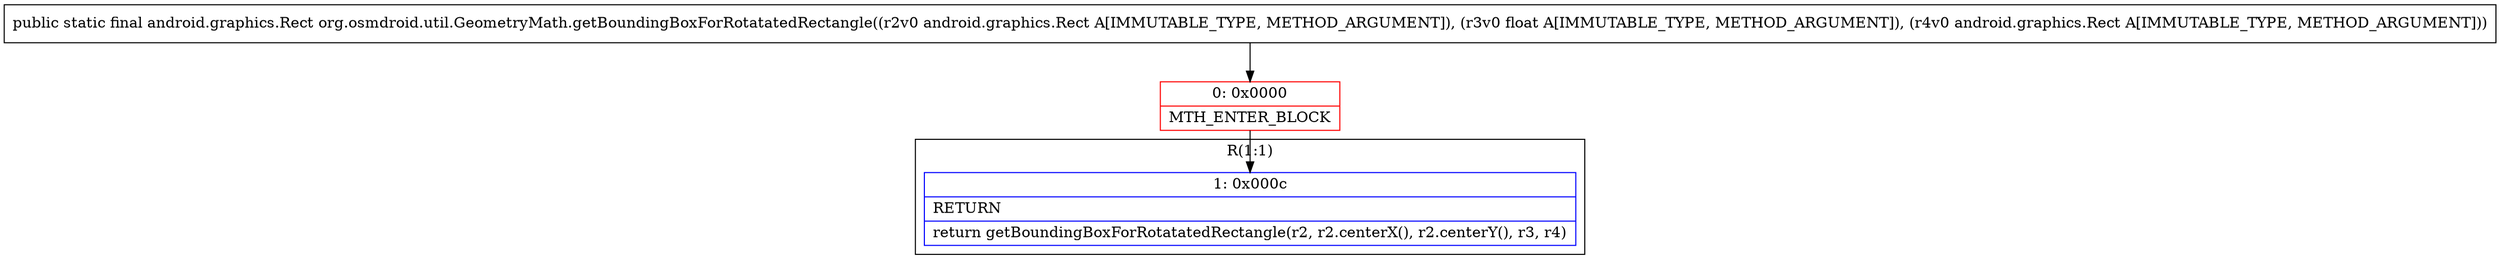 digraph "CFG fororg.osmdroid.util.GeometryMath.getBoundingBoxForRotatatedRectangle(Landroid\/graphics\/Rect;FLandroid\/graphics\/Rect;)Landroid\/graphics\/Rect;" {
subgraph cluster_Region_976894853 {
label = "R(1:1)";
node [shape=record,color=blue];
Node_1 [shape=record,label="{1\:\ 0x000c|RETURN\l|return getBoundingBoxForRotatatedRectangle(r2, r2.centerX(), r2.centerY(), r3, r4)\l}"];
}
Node_0 [shape=record,color=red,label="{0\:\ 0x0000|MTH_ENTER_BLOCK\l}"];
MethodNode[shape=record,label="{public static final android.graphics.Rect org.osmdroid.util.GeometryMath.getBoundingBoxForRotatatedRectangle((r2v0 android.graphics.Rect A[IMMUTABLE_TYPE, METHOD_ARGUMENT]), (r3v0 float A[IMMUTABLE_TYPE, METHOD_ARGUMENT]), (r4v0 android.graphics.Rect A[IMMUTABLE_TYPE, METHOD_ARGUMENT])) }"];
MethodNode -> Node_0;
Node_0 -> Node_1;
}

